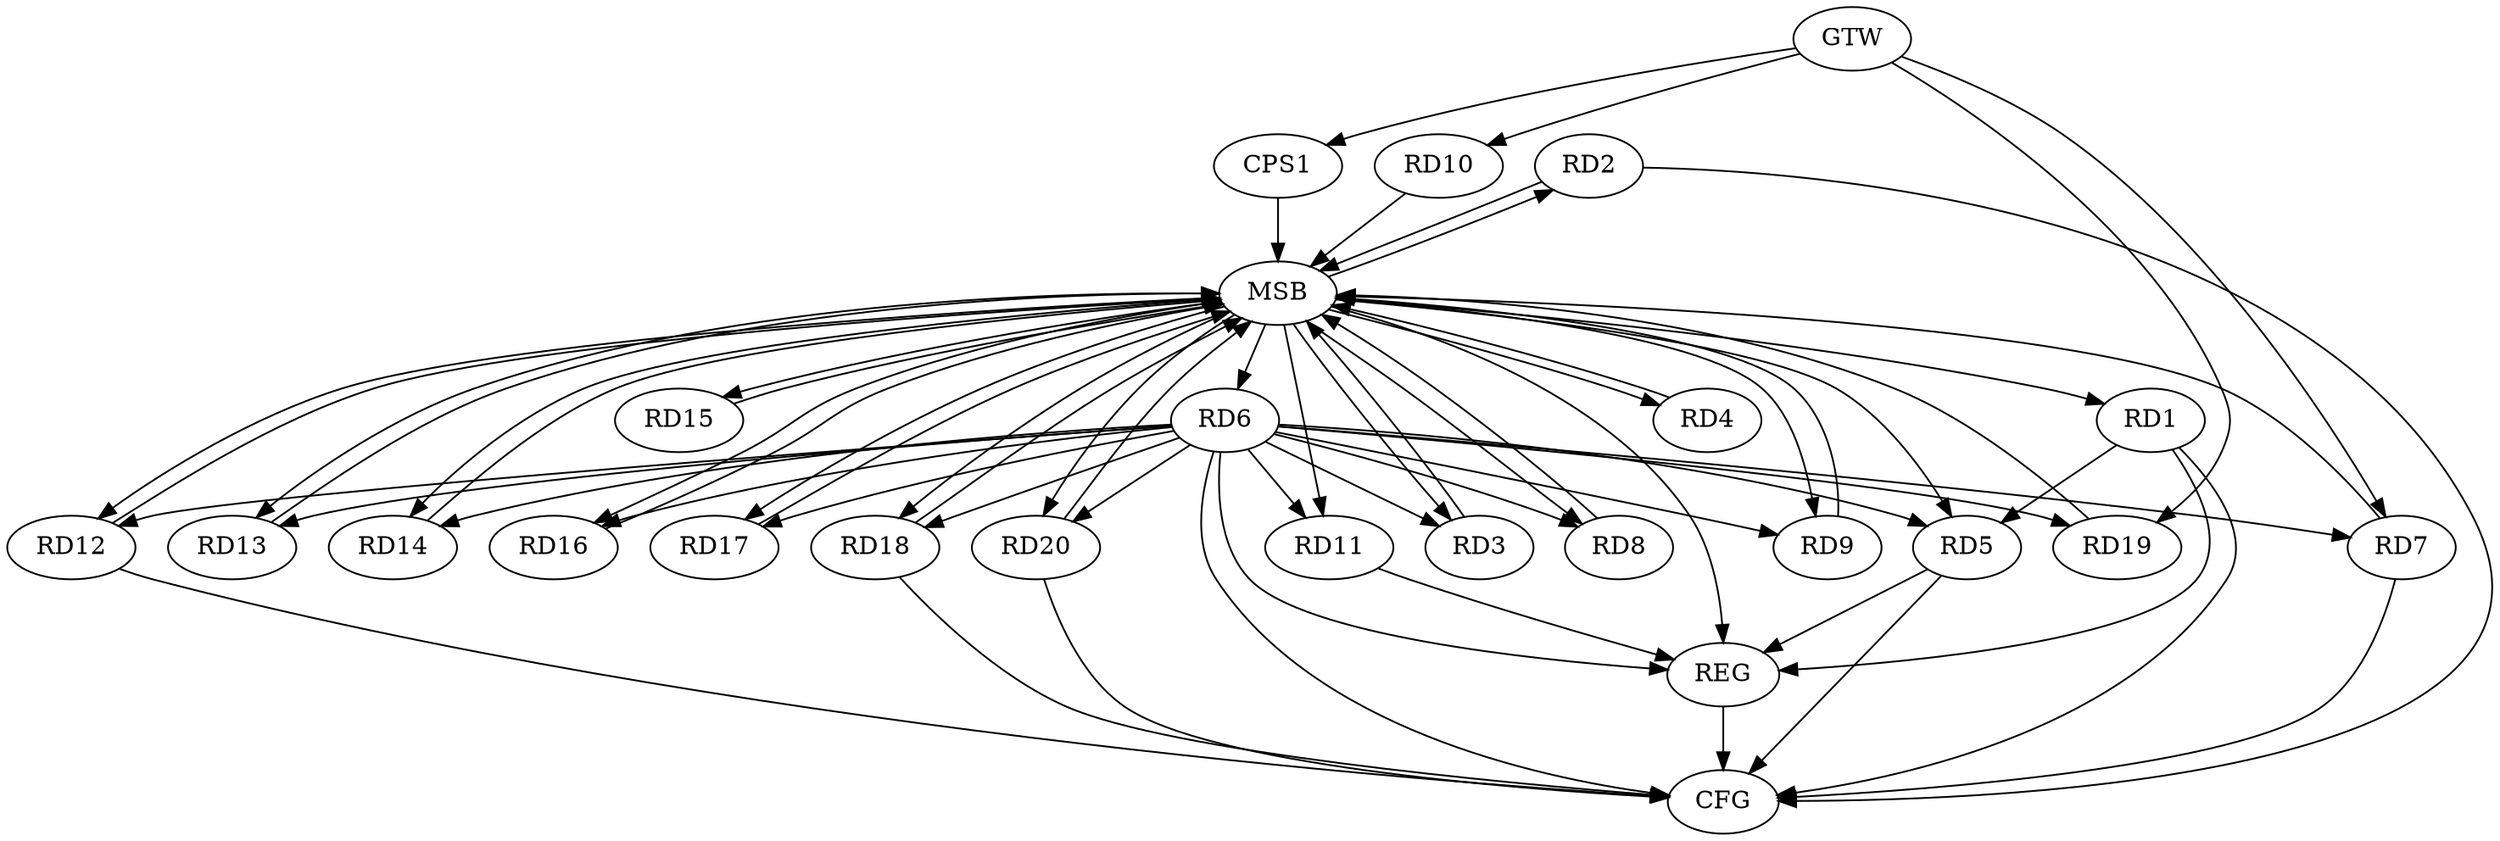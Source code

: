 strict digraph G {
  RD1 [ label="RD1" ];
  RD2 [ label="RD2" ];
  RD3 [ label="RD3" ];
  RD4 [ label="RD4" ];
  RD5 [ label="RD5" ];
  RD6 [ label="RD6" ];
  RD7 [ label="RD7" ];
  RD8 [ label="RD8" ];
  RD9 [ label="RD9" ];
  RD10 [ label="RD10" ];
  RD11 [ label="RD11" ];
  RD12 [ label="RD12" ];
  RD13 [ label="RD13" ];
  RD14 [ label="RD14" ];
  RD15 [ label="RD15" ];
  RD16 [ label="RD16" ];
  RD17 [ label="RD17" ];
  RD18 [ label="RD18" ];
  RD19 [ label="RD19" ];
  RD20 [ label="RD20" ];
  CPS1 [ label="CPS1" ];
  GTW [ label="GTW" ];
  REG [ label="REG" ];
  MSB [ label="MSB" ];
  CFG [ label="CFG" ];
  RD1 -> RD5;
  RD6 -> RD12;
  RD6 -> RD13;
  GTW -> RD7;
  GTW -> RD10;
  GTW -> RD19;
  GTW -> CPS1;
  RD1 -> REG;
  RD5 -> REG;
  RD6 -> REG;
  RD11 -> REG;
  RD2 -> MSB;
  MSB -> RD1;
  MSB -> RD13;
  MSB -> RD16;
  MSB -> RD17;
  MSB -> REG;
  RD3 -> MSB;
  MSB -> RD5;
  RD4 -> MSB;
  RD7 -> MSB;
  MSB -> RD14;
  RD8 -> MSB;
  MSB -> RD4;
  RD9 -> MSB;
  RD10 -> MSB;
  MSB -> RD9;
  RD12 -> MSB;
  MSB -> RD15;
  RD13 -> MSB;
  MSB -> RD6;
  MSB -> RD20;
  RD14 -> MSB;
  MSB -> RD2;
  MSB -> RD11;
  RD15 -> MSB;
  MSB -> RD12;
  MSB -> RD18;
  RD16 -> MSB;
  MSB -> RD3;
  RD17 -> MSB;
  MSB -> RD8;
  RD18 -> MSB;
  RD19 -> MSB;
  RD20 -> MSB;
  CPS1 -> MSB;
  RD7 -> CFG;
  RD20 -> CFG;
  RD5 -> CFG;
  RD1 -> CFG;
  RD6 -> CFG;
  RD12 -> CFG;
  RD2 -> CFG;
  RD18 -> CFG;
  REG -> CFG;
  RD6 -> RD16;
  RD6 -> RD5;
  RD6 -> RD14;
  RD6 -> RD19;
  RD6 -> RD7;
  RD6 -> RD17;
  RD6 -> RD3;
  RD6 -> RD11;
  RD6 -> RD20;
  RD6 -> RD18;
  RD6 -> RD8;
  RD6 -> RD9;
}
